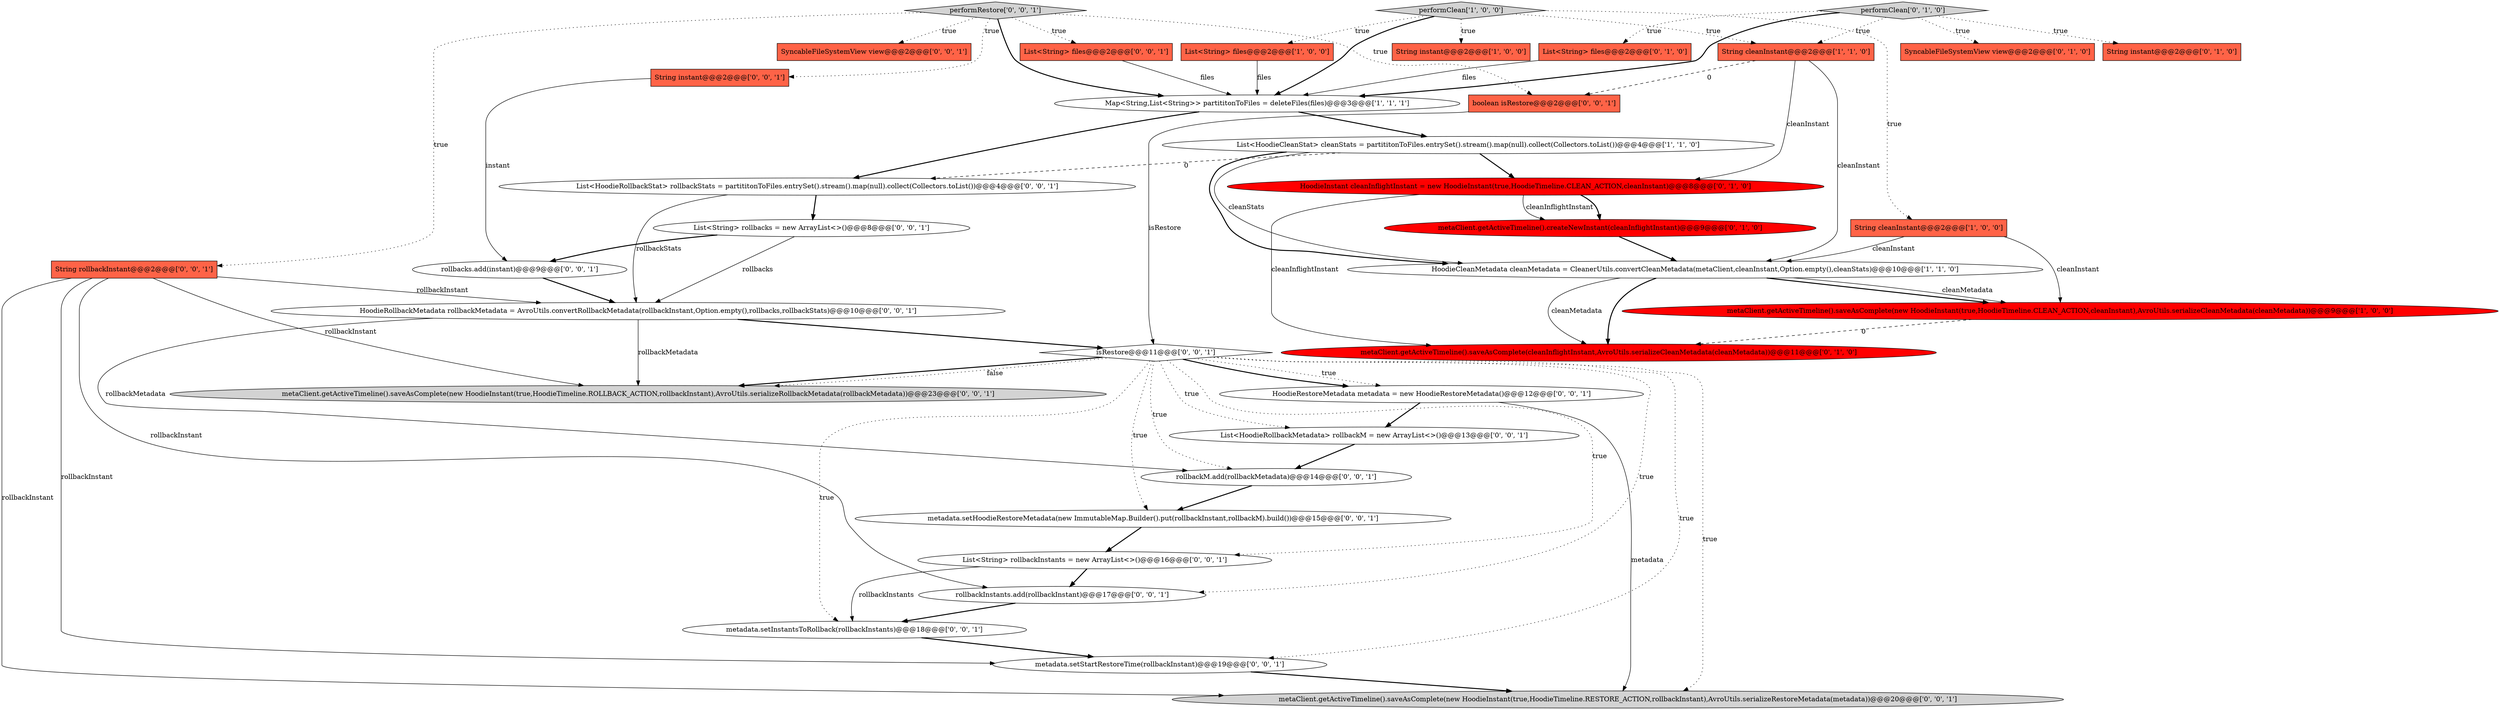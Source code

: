 digraph {
31 [style = filled, label = "List<String> rollbacks = new ArrayList<>()@@@8@@@['0', '0', '1']", fillcolor = white, shape = ellipse image = "AAA0AAABBB3BBB"];
13 [style = filled, label = "metaClient.getActiveTimeline().createNewInstant(cleanInflightInstant)@@@9@@@['0', '1', '0']", fillcolor = red, shape = ellipse image = "AAA1AAABBB2BBB"];
32 [style = filled, label = "metadata.setInstantsToRollback(rollbackInstants)@@@18@@@['0', '0', '1']", fillcolor = white, shape = ellipse image = "AAA0AAABBB3BBB"];
14 [style = filled, label = "HoodieInstant cleanInflightInstant = new HoodieInstant(true,HoodieTimeline.CLEAN_ACTION,cleanInstant)@@@8@@@['0', '1', '0']", fillcolor = red, shape = ellipse image = "AAA1AAABBB2BBB"];
35 [style = filled, label = "boolean isRestore@@@2@@@['0', '0', '1']", fillcolor = tomato, shape = box image = "AAA0AAABBB3BBB"];
36 [style = filled, label = "HoodieRestoreMetadata metadata = new HoodieRestoreMetadata()@@@12@@@['0', '0', '1']", fillcolor = white, shape = ellipse image = "AAA0AAABBB3BBB"];
3 [style = filled, label = "HoodieCleanMetadata cleanMetadata = CleanerUtils.convertCleanMetadata(metaClient,cleanInstant,Option.empty(),cleanStats)@@@10@@@['1', '1', '0']", fillcolor = white, shape = ellipse image = "AAA0AAABBB1BBB"];
1 [style = filled, label = "List<HoodieCleanStat> cleanStats = partititonToFiles.entrySet().stream().map(null).collect(Collectors.toList())@@@4@@@['1', '1', '0']", fillcolor = white, shape = ellipse image = "AAA0AAABBB1BBB"];
9 [style = filled, label = "metaClient.getActiveTimeline().saveAsComplete(cleanInflightInstant,AvroUtils.serializeCleanMetadata(cleanMetadata))@@@11@@@['0', '1', '0']", fillcolor = red, shape = ellipse image = "AAA1AAABBB2BBB"];
27 [style = filled, label = "performRestore['0', '0', '1']", fillcolor = lightgray, shape = diamond image = "AAA0AAABBB3BBB"];
30 [style = filled, label = "List<HoodieRollbackMetadata> rollbackM = new ArrayList<>()@@@13@@@['0', '0', '1']", fillcolor = white, shape = ellipse image = "AAA0AAABBB3BBB"];
6 [style = filled, label = "metaClient.getActiveTimeline().saveAsComplete(new HoodieInstant(true,HoodieTimeline.CLEAN_ACTION,cleanInstant),AvroUtils.serializeCleanMetadata(cleanMetadata))@@@9@@@['1', '0', '0']", fillcolor = red, shape = ellipse image = "AAA1AAABBB1BBB"];
21 [style = filled, label = "metaClient.getActiveTimeline().saveAsComplete(new HoodieInstant(true,HoodieTimeline.RESTORE_ACTION,rollbackInstant),AvroUtils.serializeRestoreMetadata(metadata))@@@20@@@['0', '0', '1']", fillcolor = lightgray, shape = ellipse image = "AAA0AAABBB3BBB"];
26 [style = filled, label = "rollbackInstants.add(rollbackInstant)@@@17@@@['0', '0', '1']", fillcolor = white, shape = ellipse image = "AAA0AAABBB3BBB"];
19 [style = filled, label = "rollbacks.add(instant)@@@9@@@['0', '0', '1']", fillcolor = white, shape = ellipse image = "AAA0AAABBB3BBB"];
8 [style = filled, label = "String cleanInstant@@@2@@@['1', '1', '0']", fillcolor = tomato, shape = box image = "AAA0AAABBB1BBB"];
10 [style = filled, label = "SyncableFileSystemView view@@@2@@@['0', '1', '0']", fillcolor = tomato, shape = box image = "AAA0AAABBB2BBB"];
16 [style = filled, label = "String rollbackInstant@@@2@@@['0', '0', '1']", fillcolor = tomato, shape = box image = "AAA0AAABBB3BBB"];
5 [style = filled, label = "String instant@@@2@@@['1', '0', '0']", fillcolor = tomato, shape = box image = "AAA0AAABBB1BBB"];
20 [style = filled, label = "List<String> files@@@2@@@['0', '0', '1']", fillcolor = tomato, shape = box image = "AAA0AAABBB3BBB"];
7 [style = filled, label = "Map<String,List<String>> partititonToFiles = deleteFiles(files)@@@3@@@['1', '1', '1']", fillcolor = white, shape = ellipse image = "AAA0AAABBB1BBB"];
33 [style = filled, label = "isRestore@@@11@@@['0', '0', '1']", fillcolor = white, shape = diamond image = "AAA0AAABBB3BBB"];
12 [style = filled, label = "List<String> files@@@2@@@['0', '1', '0']", fillcolor = tomato, shape = box image = "AAA0AAABBB2BBB"];
28 [style = filled, label = "metadata.setHoodieRestoreMetadata(new ImmutableMap.Builder().put(rollbackInstant,rollbackM).build())@@@15@@@['0', '0', '1']", fillcolor = white, shape = ellipse image = "AAA0AAABBB3BBB"];
29 [style = filled, label = "metadata.setStartRestoreTime(rollbackInstant)@@@19@@@['0', '0', '1']", fillcolor = white, shape = ellipse image = "AAA0AAABBB3BBB"];
0 [style = filled, label = "String cleanInstant@@@2@@@['1', '0', '0']", fillcolor = tomato, shape = box image = "AAA0AAABBB1BBB"];
22 [style = filled, label = "String instant@@@2@@@['0', '0', '1']", fillcolor = tomato, shape = box image = "AAA0AAABBB3BBB"];
25 [style = filled, label = "metaClient.getActiveTimeline().saveAsComplete(new HoodieInstant(true,HoodieTimeline.ROLLBACK_ACTION,rollbackInstant),AvroUtils.serializeRollbackMetadata(rollbackMetadata))@@@23@@@['0', '0', '1']", fillcolor = lightgray, shape = ellipse image = "AAA0AAABBB3BBB"];
4 [style = filled, label = "performClean['1', '0', '0']", fillcolor = lightgray, shape = diamond image = "AAA0AAABBB1BBB"];
34 [style = filled, label = "List<String> rollbackInstants = new ArrayList<>()@@@16@@@['0', '0', '1']", fillcolor = white, shape = ellipse image = "AAA0AAABBB3BBB"];
23 [style = filled, label = "List<HoodieRollbackStat> rollbackStats = partititonToFiles.entrySet().stream().map(null).collect(Collectors.toList())@@@4@@@['0', '0', '1']", fillcolor = white, shape = ellipse image = "AAA0AAABBB3BBB"];
15 [style = filled, label = "performClean['0', '1', '0']", fillcolor = lightgray, shape = diamond image = "AAA0AAABBB2BBB"];
2 [style = filled, label = "List<String> files@@@2@@@['1', '0', '0']", fillcolor = tomato, shape = box image = "AAA0AAABBB1BBB"];
17 [style = filled, label = "rollbackM.add(rollbackMetadata)@@@14@@@['0', '0', '1']", fillcolor = white, shape = ellipse image = "AAA0AAABBB3BBB"];
24 [style = filled, label = "HoodieRollbackMetadata rollbackMetadata = AvroUtils.convertRollbackMetadata(rollbackInstant,Option.empty(),rollbacks,rollbackStats)@@@10@@@['0', '0', '1']", fillcolor = white, shape = ellipse image = "AAA0AAABBB3BBB"];
11 [style = filled, label = "String instant@@@2@@@['0', '1', '0']", fillcolor = tomato, shape = box image = "AAA0AAABBB2BBB"];
18 [style = filled, label = "SyncableFileSystemView view@@@2@@@['0', '0', '1']", fillcolor = tomato, shape = box image = "AAA0AAABBB3BBB"];
23->31 [style = bold, label=""];
4->5 [style = dotted, label="true"];
20->7 [style = solid, label="files"];
8->14 [style = solid, label="cleanInstant"];
7->1 [style = bold, label=""];
30->17 [style = bold, label=""];
26->32 [style = bold, label=""];
27->22 [style = dotted, label="true"];
15->7 [style = bold, label=""];
28->34 [style = bold, label=""];
16->21 [style = solid, label="rollbackInstant"];
22->19 [style = solid, label="instant"];
33->32 [style = dotted, label="true"];
1->3 [style = solid, label="cleanStats"];
4->0 [style = dotted, label="true"];
33->34 [style = dotted, label="true"];
33->28 [style = dotted, label="true"];
6->9 [style = dashed, label="0"];
8->35 [style = dashed, label="0"];
12->7 [style = solid, label="files"];
16->29 [style = solid, label="rollbackInstant"];
1->3 [style = bold, label=""];
4->8 [style = dotted, label="true"];
3->6 [style = bold, label=""];
31->24 [style = solid, label="rollbacks"];
35->33 [style = solid, label="isRestore"];
8->3 [style = solid, label="cleanInstant"];
0->3 [style = solid, label="cleanInstant"];
15->10 [style = dotted, label="true"];
2->7 [style = solid, label="files"];
24->25 [style = solid, label="rollbackMetadata"];
3->9 [style = solid, label="cleanMetadata"];
33->17 [style = dotted, label="true"];
33->30 [style = dotted, label="true"];
33->26 [style = dotted, label="true"];
29->21 [style = bold, label=""];
4->7 [style = bold, label=""];
19->24 [style = bold, label=""];
33->36 [style = dotted, label="true"];
32->29 [style = bold, label=""];
3->9 [style = bold, label=""];
24->33 [style = bold, label=""];
36->30 [style = bold, label=""];
16->26 [style = solid, label="rollbackInstant"];
17->28 [style = bold, label=""];
23->24 [style = solid, label="rollbackStats"];
34->32 [style = solid, label="rollbackInstants"];
15->8 [style = dotted, label="true"];
14->13 [style = solid, label="cleanInflightInstant"];
13->3 [style = bold, label=""];
33->21 [style = dotted, label="true"];
34->26 [style = bold, label=""];
33->25 [style = bold, label=""];
27->20 [style = dotted, label="true"];
33->25 [style = dotted, label="false"];
7->23 [style = bold, label=""];
0->6 [style = solid, label="cleanInstant"];
33->36 [style = bold, label=""];
36->21 [style = solid, label="metadata"];
27->7 [style = bold, label=""];
15->11 [style = dotted, label="true"];
33->29 [style = dotted, label="true"];
15->12 [style = dotted, label="true"];
3->6 [style = solid, label="cleanMetadata"];
1->14 [style = bold, label=""];
14->13 [style = bold, label=""];
27->18 [style = dotted, label="true"];
16->25 [style = solid, label="rollbackInstant"];
27->35 [style = dotted, label="true"];
1->23 [style = dashed, label="0"];
31->19 [style = bold, label=""];
4->2 [style = dotted, label="true"];
14->9 [style = solid, label="cleanInflightInstant"];
16->24 [style = solid, label="rollbackInstant"];
24->17 [style = solid, label="rollbackMetadata"];
27->16 [style = dotted, label="true"];
}
